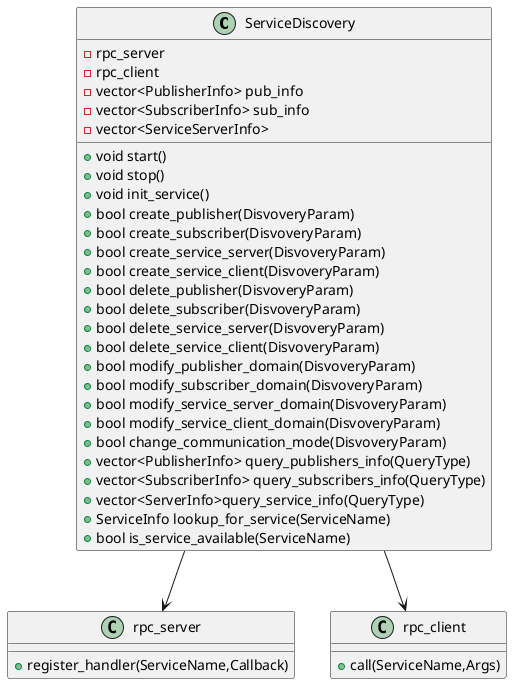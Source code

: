 @startuml
class ServiceDiscovery{
    +void start()
    +void stop()
    +void init_service()
    +bool create_publisher(DisvoveryParam)
    +bool create_subscriber(DisvoveryParam)
    +bool create_service_server(DisvoveryParam)
    +bool create_service_client(DisvoveryParam)
    +bool delete_publisher(DisvoveryParam)
    +bool delete_subscriber(DisvoveryParam)
    +bool delete_service_server(DisvoveryParam)
    +bool delete_service_client(DisvoveryParam)
    +bool modify_publisher_domain(DisvoveryParam)
    +bool modify_subscriber_domain(DisvoveryParam)
    +bool modify_service_server_domain(DisvoveryParam)
    +bool modify_service_client_domain(DisvoveryParam)
    +bool change_communication_mode(DisvoveryParam)
    +vector<PublisherInfo> query_publishers_info(QueryType)
    +vector<SubscriberInfo> query_subscribers_info(QueryType)
    +vector<ServerInfo>query_service_info(QueryType)
    +ServiceInfo lookup_for_service(ServiceName)
    +bool is_service_available(ServiceName)
    - rpc_server
    - rpc_client
    - vector<PublisherInfo> pub_info
    - vector<SubscriberInfo> sub_info
    - vector<ServiceServerInfo> 
}

class rpc_server{
    + register_handler(ServiceName,Callback)
}

class rpc_client{
    + call(ServiceName,Args)
}

ServiceDiscovery --> rpc_client
ServiceDiscovery --> rpc_server
@enduml